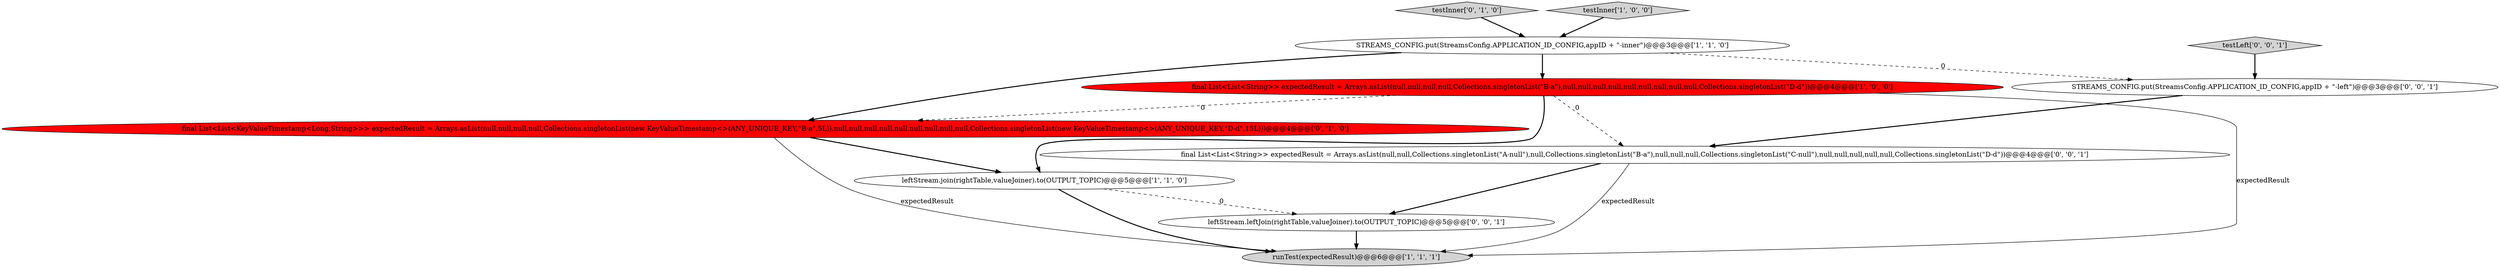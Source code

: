 digraph {
6 [style = filled, label = "testInner['0', '1', '0']", fillcolor = lightgray, shape = diamond image = "AAA0AAABBB2BBB"];
3 [style = filled, label = "testInner['1', '0', '0']", fillcolor = lightgray, shape = diamond image = "AAA0AAABBB1BBB"];
1 [style = filled, label = "leftStream.join(rightTable,valueJoiner).to(OUTPUT_TOPIC)@@@5@@@['1', '1', '0']", fillcolor = white, shape = ellipse image = "AAA0AAABBB1BBB"];
5 [style = filled, label = "final List<List<KeyValueTimestamp<Long,String>>> expectedResult = Arrays.asList(null,null,null,null,Collections.singletonList(new KeyValueTimestamp<>(ANY_UNIQUE_KEY,\"B-a\",5L)),null,null,null,null,null,null,null,null,null,Collections.singletonList(new KeyValueTimestamp<>(ANY_UNIQUE_KEY,\"D-d\",15L)))@@@4@@@['0', '1', '0']", fillcolor = red, shape = ellipse image = "AAA1AAABBB2BBB"];
7 [style = filled, label = "leftStream.leftJoin(rightTable,valueJoiner).to(OUTPUT_TOPIC)@@@5@@@['0', '0', '1']", fillcolor = white, shape = ellipse image = "AAA0AAABBB3BBB"];
4 [style = filled, label = "runTest(expectedResult)@@@6@@@['1', '1', '1']", fillcolor = lightgray, shape = ellipse image = "AAA0AAABBB1BBB"];
9 [style = filled, label = "final List<List<String>> expectedResult = Arrays.asList(null,null,Collections.singletonList(\"A-null\"),null,Collections.singletonList(\"B-a\"),null,null,null,Collections.singletonList(\"C-null\"),null,null,null,null,null,Collections.singletonList(\"D-d\"))@@@4@@@['0', '0', '1']", fillcolor = white, shape = ellipse image = "AAA0AAABBB3BBB"];
10 [style = filled, label = "STREAMS_CONFIG.put(StreamsConfig.APPLICATION_ID_CONFIG,appID + \"-left\")@@@3@@@['0', '0', '1']", fillcolor = white, shape = ellipse image = "AAA0AAABBB3BBB"];
8 [style = filled, label = "testLeft['0', '0', '1']", fillcolor = lightgray, shape = diamond image = "AAA0AAABBB3BBB"];
2 [style = filled, label = "final List<List<String>> expectedResult = Arrays.asList(null,null,null,null,Collections.singletonList(\"B-a\"),null,null,null,null,null,null,null,null,null,Collections.singletonList(\"D-d\"))@@@4@@@['1', '0', '0']", fillcolor = red, shape = ellipse image = "AAA1AAABBB1BBB"];
0 [style = filled, label = "STREAMS_CONFIG.put(StreamsConfig.APPLICATION_ID_CONFIG,appID + \"-inner\")@@@3@@@['1', '1', '0']", fillcolor = white, shape = ellipse image = "AAA0AAABBB1BBB"];
5->1 [style = bold, label=""];
8->10 [style = bold, label=""];
1->4 [style = bold, label=""];
10->9 [style = bold, label=""];
2->5 [style = dashed, label="0"];
0->2 [style = bold, label=""];
6->0 [style = bold, label=""];
5->4 [style = solid, label="expectedResult"];
7->4 [style = bold, label=""];
1->7 [style = dashed, label="0"];
9->7 [style = bold, label=""];
2->9 [style = dashed, label="0"];
2->4 [style = solid, label="expectedResult"];
2->1 [style = bold, label=""];
9->4 [style = solid, label="expectedResult"];
0->10 [style = dashed, label="0"];
3->0 [style = bold, label=""];
0->5 [style = bold, label=""];
}
